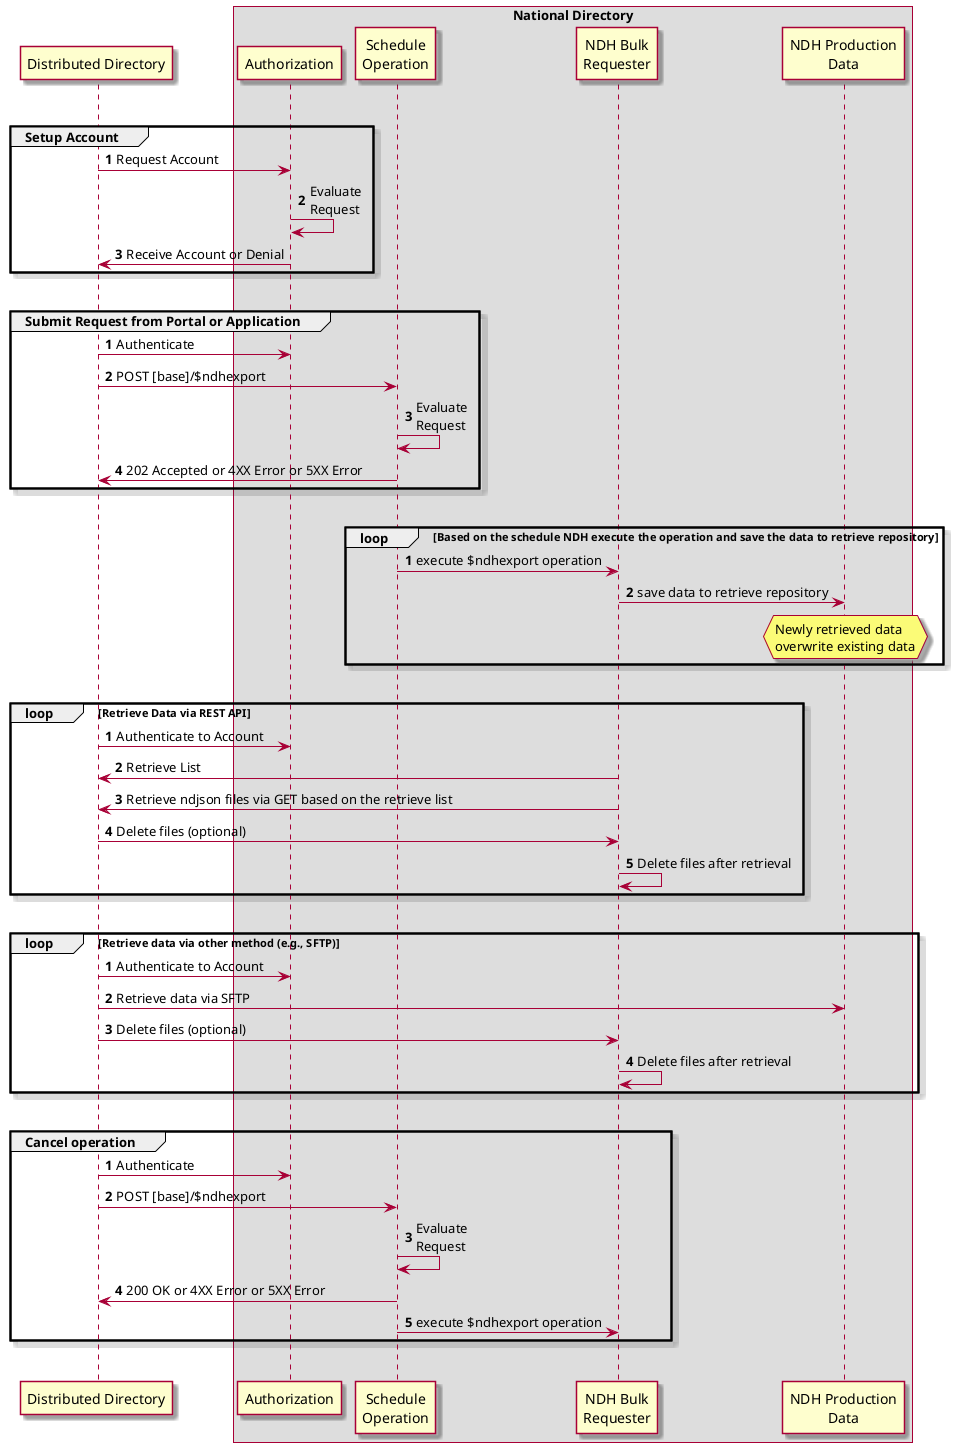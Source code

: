 @startuml
skin rose
/'autonumber '/

participant APP as "Distributed Directory"
box National Directory
participant "Authorization" as AUTH
participant "Schedule\nOperation" as SCHEDULE
participant "NDH Bulk\nRequester" as FHIR
participant "NDH Production\nData" as FILE
end box
|||
autonumber
Group  Setup Account
    APP -> AUTH: Request Account
    AUTH -> AUTH: Evaluate\nRequest
    AUTH -> APP: Receive Account or Denial
end
autonumber stop
|||
autonumber

Group Submit Request from Portal or Application
    APP -> AUTH: Authenticate
    APP -> SCHEDULE: POST [base]/$ndhexport
    SCHEDULE -> SCHEDULE: Evaluate\nRequest
    SCHEDULE -> APP: 202 Accepted or 4XX Error or 5XX Error
end
autonumber stop
|||
autonumber
loop Based on the schedule NDH execute the operation and save the data to retrieve repository
    SCHEDULE -> FHIR: execute $ndhexport operation
    FHIR -> FILE: save data to retrieve repository
    hnote over FILE: Newly retrieved data\noverwrite existing data
end
autonumber stop
|||
autonumber
loop Retrieve Data via REST API
    APP -> AUTH: Authenticate to Account
    FHIR -> APP: Retrieve List
    FHIR -> APP: Retrieve ndjson files via GET based on the retrieve list
    APP -> FHIR: Delete files (optional)
    FHIR -> FHIR: Delete files after retrieval
    
end
autonumber stop
|||
autonumber
loop Retrieve data via other method (e.g., SFTP)
    APP -> AUTH: Authenticate to Account
    APP -> FILE: Retrieve data via SFTP
    APP -> FHIR: Delete files (optional)
    FHIR -> FHIR: Delete files after retrieval
end
autonumber stop
|||
autonumber
Group Cancel operation
     APP -> AUTH: Authenticate
    APP -> SCHEDULE: POST [base]/$ndhexport
    SCHEDULE -> SCHEDULE: Evaluate\nRequest
    SCHEDULE -> APP: 200 OK or 4XX Error or 5XX Error
    SCHEDULE -> FHIR: execute $ndhexport operation
end
autonumber stop
|||
@enduml